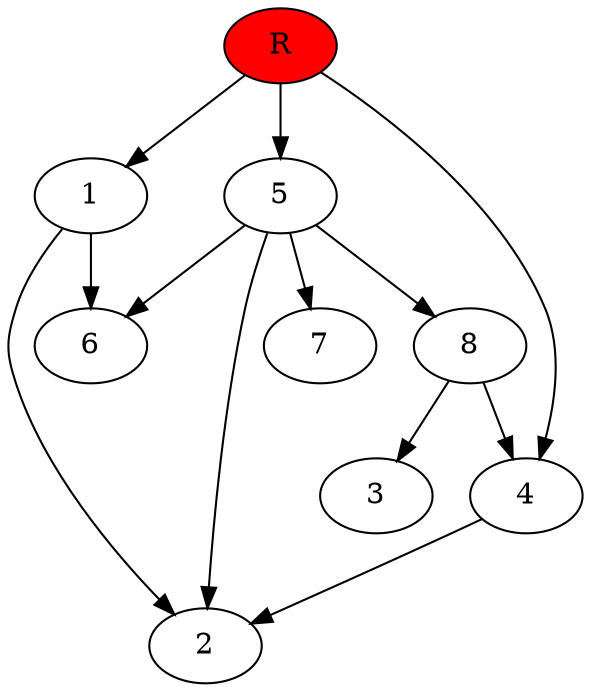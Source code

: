 digraph prb10260 {
	1
	2
	3
	4
	5
	6
	7
	8
	R [fillcolor="#ff0000" style=filled]
	1 -> 2
	1 -> 6
	4 -> 2
	5 -> 2
	5 -> 6
	5 -> 7
	5 -> 8
	8 -> 3
	8 -> 4
	R -> 1
	R -> 4
	R -> 5
}
